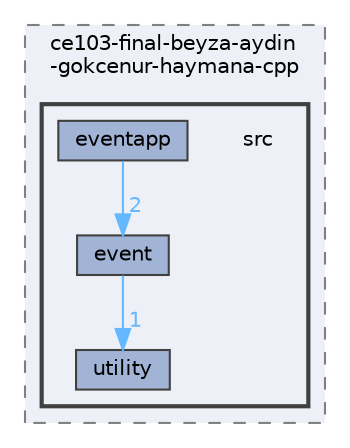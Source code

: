 digraph "C:/Users/Vıctus/Desktop/ce103-final/ce103-final-beyza-aydin-gokcenur-haymana-cpp/src"
{
 // INTERACTIVE_SVG=YES
 // LATEX_PDF_SIZE
  bgcolor="transparent";
  edge [fontname=Helvetica,fontsize=10,labelfontname=Helvetica,labelfontsize=10];
  node [fontname=Helvetica,fontsize=10,shape=box,height=0.2,width=0.4];
  compound=true
  subgraph clusterdir_0e4c9c7d20644d9ff972b994289d93d2 {
    graph [ bgcolor="#edf0f7", pencolor="grey50", label="ce103-final-beyza-aydin\l-gokcenur-haymana-cpp", fontname=Helvetica,fontsize=10 style="filled,dashed", URL="dir_0e4c9c7d20644d9ff972b994289d93d2.html",tooltip=""]
  subgraph clusterdir_e4cc4e4800a765bf27f242a08d1bc8de {
    graph [ bgcolor="#edf0f7", pencolor="grey25", label="", fontname=Helvetica,fontsize=10 style="filled,bold", URL="dir_e4cc4e4800a765bf27f242a08d1bc8de.html",tooltip=""]
    dir_e4cc4e4800a765bf27f242a08d1bc8de [shape=plaintext, label="src"];
  dir_6955a45b5280610801a7c6a136eab890 [label="event", fillcolor="#a2b4d6", color="grey25", style="filled", URL="dir_6955a45b5280610801a7c6a136eab890.html",tooltip=""];
  dir_cba2bab1258b509d745056805a98183a [label="eventapp", fillcolor="#a2b4d6", color="grey25", style="filled", URL="dir_cba2bab1258b509d745056805a98183a.html",tooltip=""];
  dir_6ab9d2097a2a2292dcc80d3f4f5f326b [label="utility", fillcolor="#a2b4d6", color="grey25", style="filled", URL="dir_6ab9d2097a2a2292dcc80d3f4f5f326b.html",tooltip=""];
  }
  }
  dir_6955a45b5280610801a7c6a136eab890->dir_6ab9d2097a2a2292dcc80d3f4f5f326b [headlabel="1", labeldistance=1.5 headhref="dir_000003_000012.html" color="steelblue1" fontcolor="steelblue1"];
  dir_cba2bab1258b509d745056805a98183a->dir_6955a45b5280610801a7c6a136eab890 [headlabel="2", labeldistance=1.5 headhref="dir_000004_000003.html" color="steelblue1" fontcolor="steelblue1"];
}
